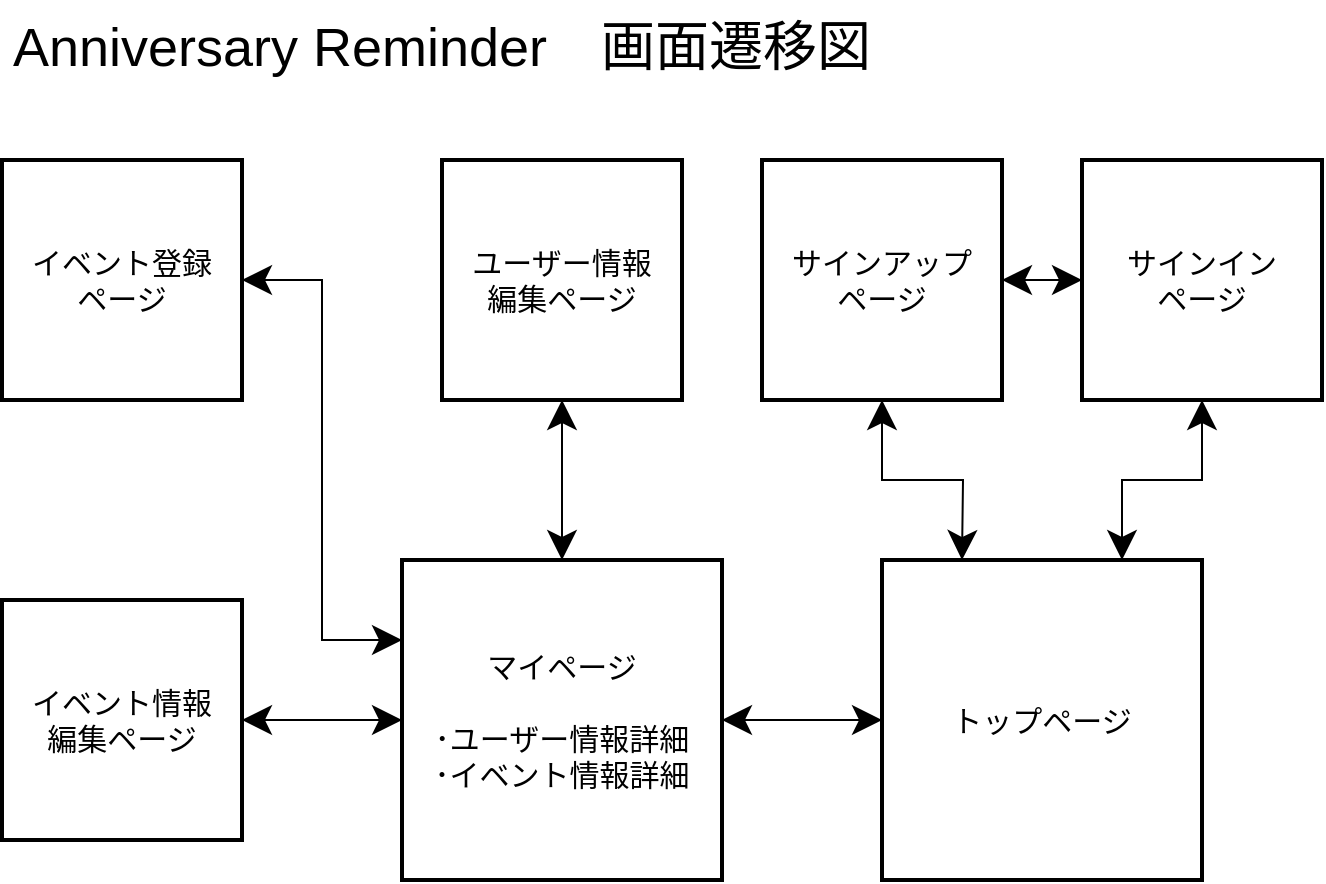 <mxfile>
    <diagram id="xoH9y5_mHgNs-e37A60J" name="ページ1">
        <mxGraphModel dx="862" dy="627" grid="1" gridSize="10" guides="1" tooltips="1" connect="1" arrows="1" fold="1" page="1" pageScale="1" pageWidth="827" pageHeight="1169" math="0" shadow="0">
            <root>
                <mxCell id="0"/>
                <mxCell id="1" parent="0"/>
                <mxCell id="5" value="トップページ" style="whiteSpace=wrap;html=1;align=center;strokeWidth=2;fontSize=15;" vertex="1" parent="1">
                    <mxGeometry x="480" y="320" width="160" height="160" as="geometry"/>
                </mxCell>
                <mxCell id="24" style="edgeStyle=orthogonalEdgeStyle;rounded=0;jumpSize=6;orthogonalLoop=1;jettySize=auto;html=1;exitX=0.5;exitY=1;exitDx=0;exitDy=0;endSize=12;startArrow=classic;startFill=1;startSize=12;fontSize=15;" edge="1" parent="1" source="7">
                    <mxGeometry relative="1" as="geometry">
                        <mxPoint x="520" y="320" as="targetPoint"/>
                    </mxGeometry>
                </mxCell>
                <mxCell id="26" style="edgeStyle=orthogonalEdgeStyle;rounded=0;jumpSize=6;orthogonalLoop=1;jettySize=auto;html=1;exitX=1;exitY=0.5;exitDx=0;exitDy=0;entryX=0;entryY=0.5;entryDx=0;entryDy=0;endSize=12;startArrow=classic;startFill=1;startSize=12;fontSize=15;" edge="1" parent="1" source="7" target="9">
                    <mxGeometry relative="1" as="geometry"/>
                </mxCell>
                <mxCell id="7" value="サインアップ&lt;br style=&quot;font-size: 15px;&quot;&gt;ページ" style="whiteSpace=wrap;html=1;align=center;strokeWidth=2;fontSize=15;" vertex="1" parent="1">
                    <mxGeometry x="420" y="120" width="120" height="120" as="geometry"/>
                </mxCell>
                <mxCell id="25" style="edgeStyle=orthogonalEdgeStyle;rounded=0;jumpSize=6;orthogonalLoop=1;jettySize=auto;html=1;exitX=0.5;exitY=1;exitDx=0;exitDy=0;entryX=0.75;entryY=0;entryDx=0;entryDy=0;endSize=12;startArrow=classic;startFill=1;startSize=12;fontSize=15;" edge="1" parent="1" source="9" target="5">
                    <mxGeometry relative="1" as="geometry"/>
                </mxCell>
                <mxCell id="9" value="サインイン&lt;br style=&quot;font-size: 15px;&quot;&gt;ページ" style="whiteSpace=wrap;html=1;align=center;strokeWidth=2;fontSize=15;" vertex="1" parent="1">
                    <mxGeometry x="580" y="120" width="120" height="120" as="geometry"/>
                </mxCell>
                <mxCell id="32" style="edgeStyle=orthogonalEdgeStyle;rounded=0;jumpSize=6;orthogonalLoop=1;jettySize=auto;html=1;exitX=1;exitY=0.5;exitDx=0;exitDy=0;entryX=0;entryY=0.25;entryDx=0;entryDy=0;fontSize=15;startArrow=classic;startFill=1;startSize=12;endSize=12;" edge="1" parent="1" source="11" target="20">
                    <mxGeometry relative="1" as="geometry"/>
                </mxCell>
                <mxCell id="11" value="イベント登録&lt;br style=&quot;font-size: 15px;&quot;&gt;ページ" style="whiteSpace=wrap;html=1;align=center;strokeWidth=2;fontSize=15;" vertex="1" parent="1">
                    <mxGeometry x="40" y="120" width="120" height="120" as="geometry"/>
                </mxCell>
                <mxCell id="33" style="edgeStyle=orthogonalEdgeStyle;rounded=0;jumpSize=6;orthogonalLoop=1;jettySize=auto;html=1;exitX=1;exitY=0.5;exitDx=0;exitDy=0;entryX=0;entryY=0.5;entryDx=0;entryDy=0;fontSize=15;startArrow=classic;startFill=1;startSize=12;endSize=12;" edge="1" parent="1" source="13" target="20">
                    <mxGeometry relative="1" as="geometry">
                        <Array as="points"/>
                    </mxGeometry>
                </mxCell>
                <mxCell id="13" value="イベント情報&lt;br style=&quot;font-size: 15px;&quot;&gt;編集ページ" style="whiteSpace=wrap;html=1;align=center;strokeWidth=2;fontSize=15;" vertex="1" parent="1">
                    <mxGeometry x="40" y="340" width="120" height="120" as="geometry"/>
                </mxCell>
                <mxCell id="28" style="edgeStyle=orthogonalEdgeStyle;rounded=0;jumpSize=6;orthogonalLoop=1;jettySize=auto;html=1;exitX=0.5;exitY=1;exitDx=0;exitDy=0;entryX=0.5;entryY=0;entryDx=0;entryDy=0;startArrow=classic;startFill=1;startSize=12;endSize=12;fontSize=15;" edge="1" parent="1" source="15" target="20">
                    <mxGeometry relative="1" as="geometry"/>
                </mxCell>
                <mxCell id="15" value="ユーザー情報&lt;br style=&quot;font-size: 15px;&quot;&gt;編集ページ" style="whiteSpace=wrap;html=1;align=center;strokeWidth=2;fontSize=15;" vertex="1" parent="1">
                    <mxGeometry x="260" y="120" width="120" height="120" as="geometry"/>
                </mxCell>
                <mxCell id="27" style="edgeStyle=orthogonalEdgeStyle;rounded=0;jumpSize=6;orthogonalLoop=1;jettySize=auto;html=1;exitX=1;exitY=0.5;exitDx=0;exitDy=0;entryX=0;entryY=0.5;entryDx=0;entryDy=0;startArrow=classic;startFill=1;startSize=12;endSize=12;fontSize=15;" edge="1" parent="1" source="20" target="5">
                    <mxGeometry relative="1" as="geometry"/>
                </mxCell>
                <mxCell id="20" value="マイページ&lt;br style=&quot;font-size: 15px;&quot;&gt;&lt;br style=&quot;font-size: 15px;&quot;&gt;･ユーザー情報詳細&lt;br style=&quot;font-size: 15px;&quot;&gt;･イベント情報詳細" style="whiteSpace=wrap;html=1;align=center;strokeWidth=2;fontSize=15;" vertex="1" parent="1">
                    <mxGeometry x="240" y="320" width="160" height="160" as="geometry"/>
                </mxCell>
                <mxCell id="21" value="Anniversary Reminder　画面遷移図" style="text;strokeColor=none;fillColor=none;spacingLeft=4;spacingRight=4;overflow=hidden;rotatable=0;points=[[0,0.5],[1,0.5]];portConstraint=eastwest;fontSize=27;align=center;strokeWidth=2;" vertex="1" parent="1">
                    <mxGeometry x="40" y="40" width="440" height="40" as="geometry"/>
                </mxCell>
            </root>
        </mxGraphModel>
    </diagram>
</mxfile>